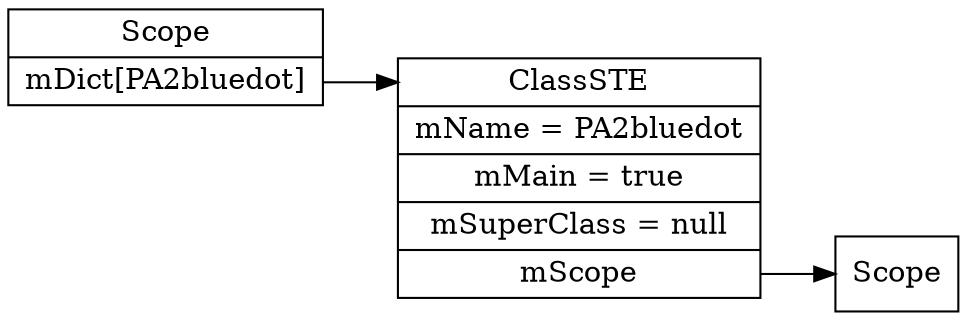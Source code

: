 digraph ASTGraph {
graph [rankdir="LR"];
node [shape=record];
0 [ label=" <f0> Scope | <f1> mDict\[PA2bluedot\] "];
1[ label="  <f0> ClassSTE| <f1> mName = PA2bluedot| <f2> mMain = true| <f3> mSuperClass = null| <f4> mScope "];
0:<f1> -> 1:<f0>
2 [ label=" <f0> Scope "];
1:<f4> -> 2:<f0>
}
